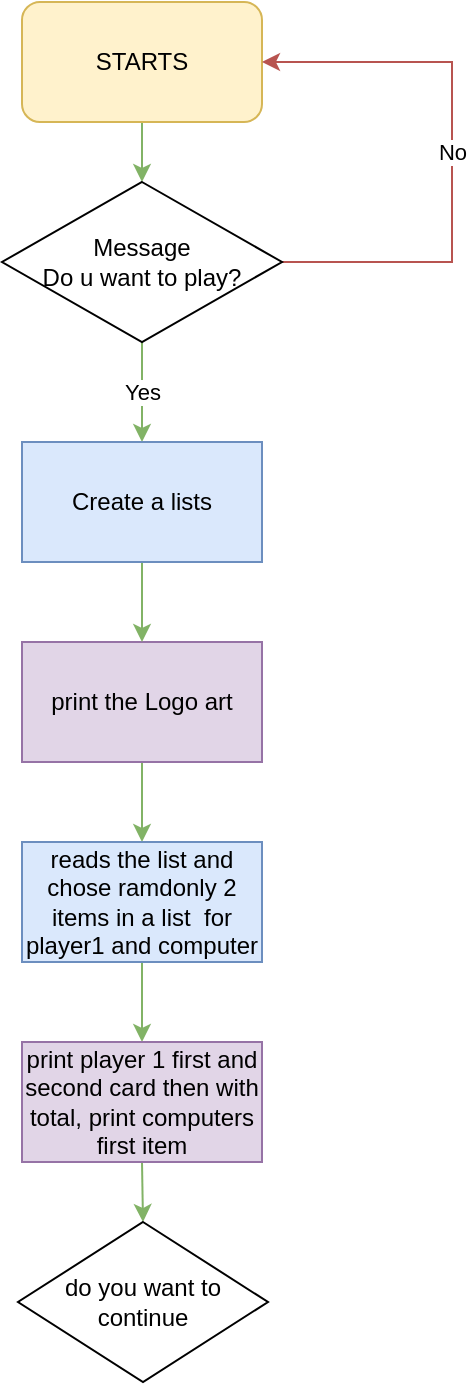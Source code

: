 <mxfile version="20.8.1" type="github">
  <diagram id="PMiFC-piS2yv07NRrvzo" name="Page-1">
    <mxGraphModel dx="1222" dy="553" grid="1" gridSize="10" guides="1" tooltips="1" connect="1" arrows="1" fold="1" page="1" pageScale="1" pageWidth="850" pageHeight="1100" math="0" shadow="0">
      <root>
        <mxCell id="0" />
        <mxCell id="1" parent="0" />
        <mxCell id="-4bEpDRRKCZEggk6Tps7-7" style="edgeStyle=orthogonalEdgeStyle;rounded=0;orthogonalLoop=1;jettySize=auto;html=1;exitX=0.5;exitY=1;exitDx=0;exitDy=0;entryX=0.5;entryY=0;entryDx=0;entryDy=0;fillColor=#d5e8d4;strokeColor=#82b366;" parent="1" source="-4bEpDRRKCZEggk6Tps7-3" target="-4bEpDRRKCZEggk6Tps7-6" edge="1">
          <mxGeometry relative="1" as="geometry" />
        </mxCell>
        <mxCell id="-4bEpDRRKCZEggk6Tps7-3" value="STARTS" style="rounded=1;whiteSpace=wrap;html=1;fillColor=#fff2cc;strokeColor=#d6b656;" parent="1" vertex="1">
          <mxGeometry x="365" y="190" width="120" height="60" as="geometry" />
        </mxCell>
        <mxCell id="TbOZJ0KzjX8sVT2d3DQh-3" value="Yes" style="edgeStyle=orthogonalEdgeStyle;rounded=0;orthogonalLoop=1;jettySize=auto;html=1;entryX=0.5;entryY=0;entryDx=0;entryDy=0;fillColor=#d5e8d4;strokeColor=#82b366;" parent="1" source="-4bEpDRRKCZEggk6Tps7-6" target="UnzgOZIfawjHCWDIgSN9-3" edge="1">
          <mxGeometry relative="1" as="geometry">
            <mxPoint x="600" y="340" as="targetPoint" />
          </mxGeometry>
        </mxCell>
        <mxCell id="TbOZJ0KzjX8sVT2d3DQh-4" value="No" style="edgeStyle=orthogonalEdgeStyle;rounded=0;orthogonalLoop=1;jettySize=auto;html=1;entryX=1;entryY=0.5;entryDx=0;entryDy=0;fillColor=#f8cecc;strokeColor=#b85450;" parent="1" source="-4bEpDRRKCZEggk6Tps7-6" target="-4bEpDRRKCZEggk6Tps7-3" edge="1">
          <mxGeometry relative="1" as="geometry">
            <mxPoint x="530" y="240" as="targetPoint" />
            <Array as="points">
              <mxPoint x="580" y="320" />
              <mxPoint x="580" y="220" />
            </Array>
          </mxGeometry>
        </mxCell>
        <mxCell id="-4bEpDRRKCZEggk6Tps7-6" value="Message&lt;br style=&quot;border-color: var(--border-color);&quot;&gt;Do u want to play?" style="rhombus;whiteSpace=wrap;html=1;" parent="1" vertex="1">
          <mxGeometry x="355" y="280" width="140" height="80" as="geometry" />
        </mxCell>
        <mxCell id="TbOZJ0KzjX8sVT2d3DQh-7" value="" style="edgeStyle=orthogonalEdgeStyle;rounded=0;orthogonalLoop=1;jettySize=auto;html=1;fillColor=#d5e8d4;strokeColor=#82b366;" parent="1" source="TbOZJ0KzjX8sVT2d3DQh-2" target="TbOZJ0KzjX8sVT2d3DQh-6" edge="1">
          <mxGeometry relative="1" as="geometry" />
        </mxCell>
        <mxCell id="TbOZJ0KzjX8sVT2d3DQh-2" value="print the Logo art" style="whiteSpace=wrap;html=1;fillColor=#e1d5e7;strokeColor=#9673a6;" parent="1" vertex="1">
          <mxGeometry x="365" y="510" width="120" height="60" as="geometry" />
        </mxCell>
        <mxCell id="EAZ0owaOgMKmipH3N3Hr-2" value="" style="edgeStyle=orthogonalEdgeStyle;rounded=0;orthogonalLoop=1;jettySize=auto;html=1;fillColor=#d5e8d4;strokeColor=#82b366;" parent="1" source="TbOZJ0KzjX8sVT2d3DQh-6" target="EAZ0owaOgMKmipH3N3Hr-1" edge="1">
          <mxGeometry relative="1" as="geometry" />
        </mxCell>
        <mxCell id="TbOZJ0KzjX8sVT2d3DQh-6" value="reads the list and chose ramdonly 2 items in a list&amp;nbsp; for player1 and computer" style="whiteSpace=wrap;html=1;fillColor=#dae8fc;strokeColor=#6c8ebf;" parent="1" vertex="1">
          <mxGeometry x="365" y="610" width="120" height="60" as="geometry" />
        </mxCell>
        <mxCell id="UnzgOZIfawjHCWDIgSN9-6" style="edgeStyle=orthogonalEdgeStyle;rounded=0;orthogonalLoop=1;jettySize=auto;html=1;exitX=0.5;exitY=1;exitDx=0;exitDy=0;entryX=0.5;entryY=0;entryDx=0;entryDy=0;fillColor=#d5e8d4;strokeColor=#82b366;" edge="1" parent="1" source="EAZ0owaOgMKmipH3N3Hr-1" target="UnzgOZIfawjHCWDIgSN9-5">
          <mxGeometry relative="1" as="geometry" />
        </mxCell>
        <mxCell id="EAZ0owaOgMKmipH3N3Hr-1" value="print player 1 first and second card then with total, print computers first item" style="whiteSpace=wrap;html=1;fillColor=#e1d5e7;strokeColor=#9673a6;" parent="1" vertex="1">
          <mxGeometry x="365" y="710" width="120" height="60" as="geometry" />
        </mxCell>
        <mxCell id="UnzgOZIfawjHCWDIgSN9-4" style="edgeStyle=orthogonalEdgeStyle;rounded=0;orthogonalLoop=1;jettySize=auto;html=1;exitX=0.5;exitY=1;exitDx=0;exitDy=0;entryX=0.5;entryY=0;entryDx=0;entryDy=0;fillColor=#d5e8d4;strokeColor=#82b366;" edge="1" parent="1" source="UnzgOZIfawjHCWDIgSN9-3" target="TbOZJ0KzjX8sVT2d3DQh-2">
          <mxGeometry relative="1" as="geometry" />
        </mxCell>
        <mxCell id="UnzgOZIfawjHCWDIgSN9-3" value="Create a lists" style="whiteSpace=wrap;html=1;fillColor=#dae8fc;strokeColor=#6c8ebf;" vertex="1" parent="1">
          <mxGeometry x="365" y="410" width="120" height="60" as="geometry" />
        </mxCell>
        <mxCell id="UnzgOZIfawjHCWDIgSN9-5" value="do you want to continue" style="rhombus;whiteSpace=wrap;html=1;" vertex="1" parent="1">
          <mxGeometry x="363" y="800" width="125" height="80" as="geometry" />
        </mxCell>
      </root>
    </mxGraphModel>
  </diagram>
</mxfile>
